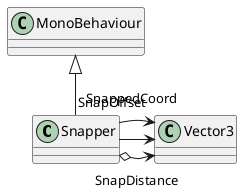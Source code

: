 @startuml
class Snapper {
}
MonoBehaviour <|-- Snapper
Snapper o-> "SnapDistance" Vector3
Snapper --> "SnapOffset" Vector3
Snapper --> "SnappedCoord" Vector3
@enduml
